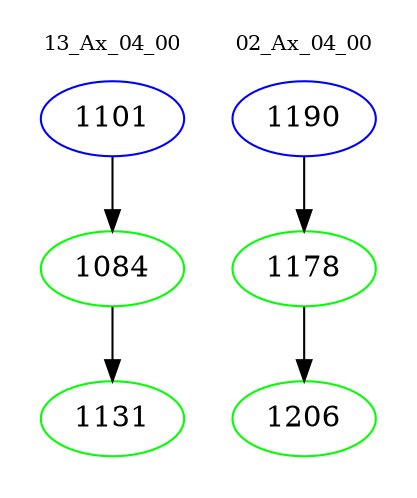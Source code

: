 digraph{
subgraph cluster_0 {
color = white
label = "13_Ax_04_00";
fontsize=10;
T0_1101 [label="1101", color="blue"]
T0_1101 -> T0_1084 [color="black"]
T0_1084 [label="1084", color="green"]
T0_1084 -> T0_1131 [color="black"]
T0_1131 [label="1131", color="green"]
}
subgraph cluster_1 {
color = white
label = "02_Ax_04_00";
fontsize=10;
T1_1190 [label="1190", color="blue"]
T1_1190 -> T1_1178 [color="black"]
T1_1178 [label="1178", color="green"]
T1_1178 -> T1_1206 [color="black"]
T1_1206 [label="1206", color="green"]
}
}
